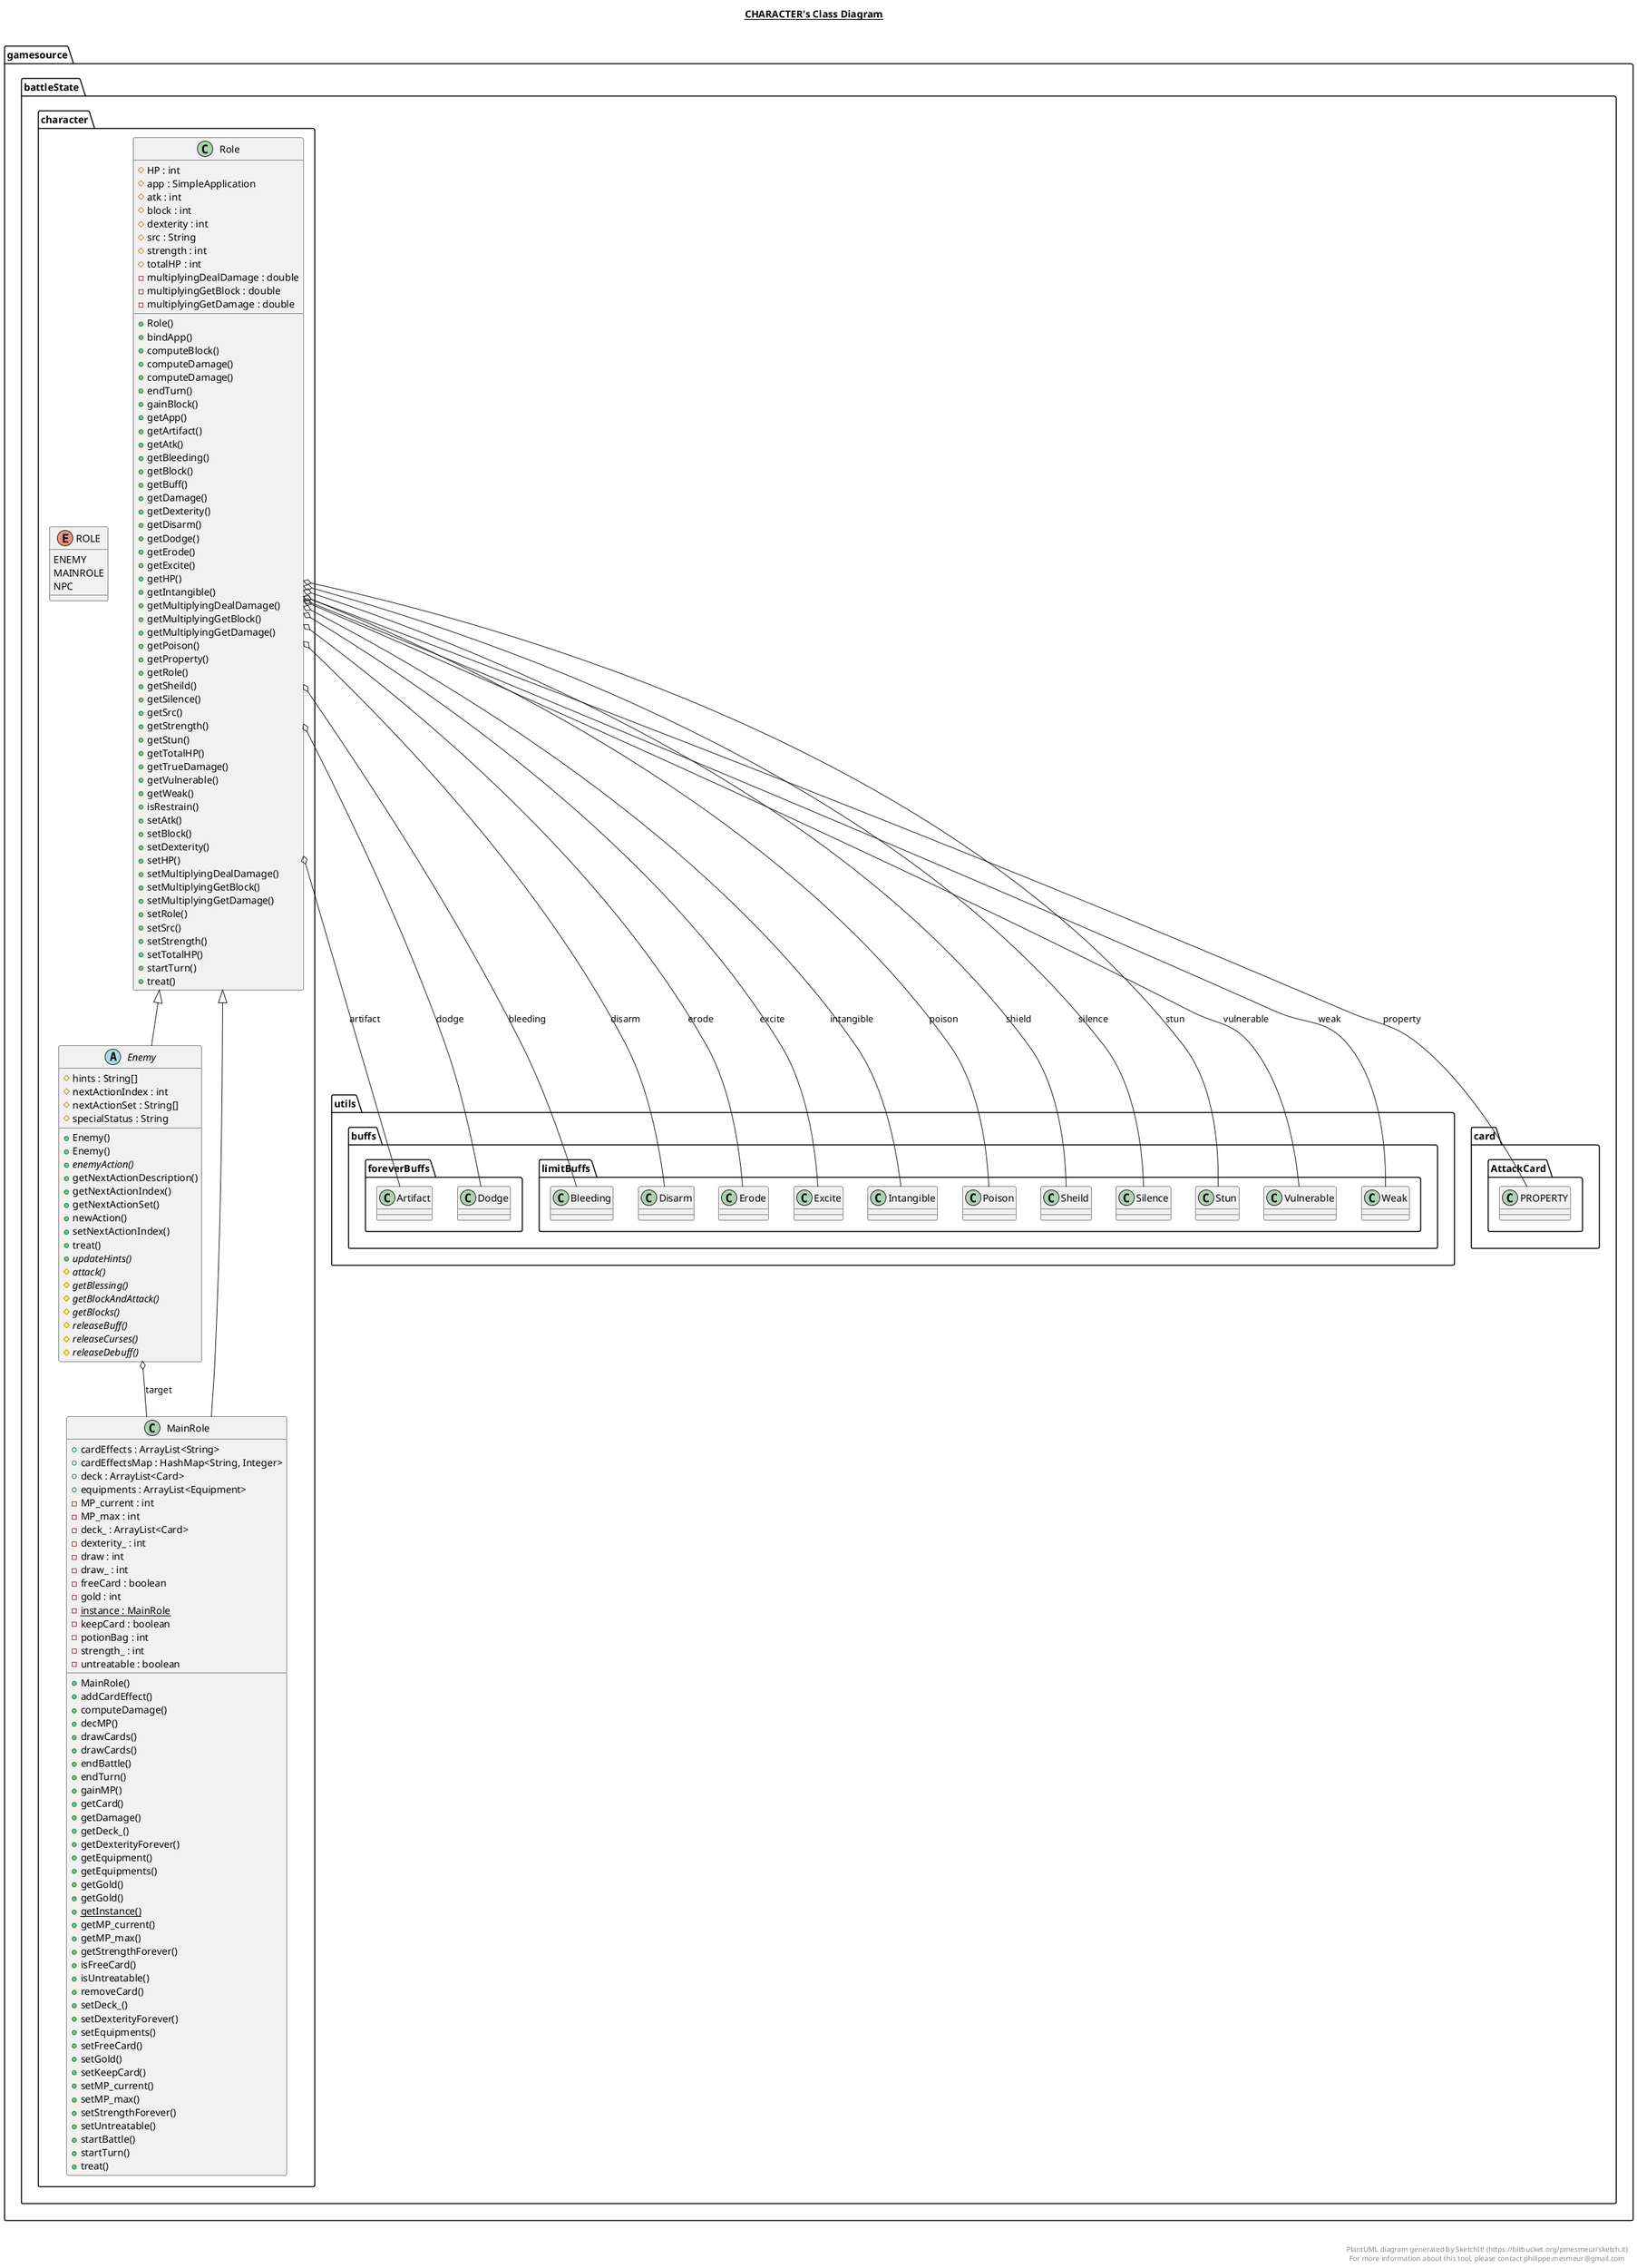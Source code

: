 @startuml

title __CHARACTER's Class Diagram__\n

  namespace gamesource {
    namespace battleState.character {
      abstract class gamesource.battleState.character.Enemy {
          # hints : String[]
          # nextActionIndex : int
          # nextActionSet : String[]
          # specialStatus : String
          + Enemy()
          + Enemy()
          {abstract} + enemyAction()
          + getNextActionDescription()
          + getNextActionIndex()
          + getNextActionSet()
          + newAction()
          + setNextActionIndex()
          + treat()
          {abstract} + updateHints()
          {abstract} # attack()
          {abstract} # getBlessing()
          {abstract} # getBlockAndAttack()
          {abstract} # getBlocks()
          {abstract} # releaseBuff()
          {abstract} # releaseCurses()
          {abstract} # releaseDebuff()
      }
    }
  }
  

  namespace gamesource {
    namespace battleState.character {
      class gamesource.battleState.character.MainRole {
          + cardEffects : ArrayList<String>
          + cardEffectsMap : HashMap<String, Integer>
          + deck : ArrayList<Card>
          + equipments : ArrayList<Equipment>
          - MP_current : int
          - MP_max : int
          - deck_ : ArrayList<Card>
          - dexterity_ : int
          - draw : int
          - draw_ : int
          - freeCard : boolean
          - gold : int
          {static} - instance : MainRole
          - keepCard : boolean
          - potionBag : int
          - strength_ : int
          - untreatable : boolean
          + MainRole()
          + addCardEffect()
          + computeDamage()
          + decMP()
          + drawCards()
          + drawCards()
          + endBattle()
          + endTurn()
          + gainMP()
          + getCard()
          + getDamage()
          + getDeck_()
          + getDexterityForever()
          + getEquipment()
          + getEquipments()
          + getGold()
          + getGold()
          {static} + getInstance()
          + getMP_current()
          + getMP_max()
          + getStrengthForever()
          + isFreeCard()
          + isUntreatable()
          + removeCard()
          + setDeck_()
          + setDexterityForever()
          + setEquipments()
          + setFreeCard()
          + setGold()
          + setKeepCard()
          + setMP_current()
          + setMP_max()
          + setStrengthForever()
          + setUntreatable()
          + startBattle()
          + startTurn()
          + treat()
      }
    }
  }
  

  namespace gamesource {
    namespace battleState.character {
      class gamesource.battleState.character.Role {
          # HP : int
          # app : SimpleApplication
          # atk : int
          # block : int
          # dexterity : int
          # src : String
          # strength : int
          # totalHP : int
          - multiplyingDealDamage : double
          - multiplyingGetBlock : double
          - multiplyingGetDamage : double
          + Role()
          + bindApp()
          + computeBlock()
          + computeDamage()
          + computeDamage()
          + endTurn()
          + gainBlock()
          + getApp()
          + getArtifact()
          + getAtk()
          + getBleeding()
          + getBlock()
          + getBuff()
          + getDamage()
          + getDexterity()
          + getDisarm()
          + getDodge()
          + getErode()
          + getExcite()
          + getHP()
          + getIntangible()
          + getMultiplyingDealDamage()
          + getMultiplyingGetBlock()
          + getMultiplyingGetDamage()
          + getPoison()
          + getProperty()
          + getRole()
          + getSheild()
          + getSilence()
          + getSrc()
          + getStrength()
          + getStun()
          + getTotalHP()
          + getTrueDamage()
          + getVulnerable()
          + getWeak()
          + isRestrain()
          + setAtk()
          + setBlock()
          + setDexterity()
          + setHP()
          + setMultiplyingDealDamage()
          + setMultiplyingGetBlock()
          + setMultiplyingGetDamage()
          + setRole()
          + setSrc()
          + setStrength()
          + setTotalHP()
          + startTurn()
          + treat()
      }
    }
  }
  

  namespace gamesource {
    namespace battleState.character {
      enum ROLE {
        ENEMY
        MAINROLE
        NPC
      }
    }
  }
  

  gamesource.battleState.character.Enemy -up-|> gamesource.battleState.character.Role
  gamesource.battleState.character.Enemy o-- gamesource.battleState.character.MainRole : target
  gamesource.battleState.character.MainRole -up-|> gamesource.battleState.character.Role
  gamesource.battleState.character.Role o-- gamesource.battleState.utils.buffs.foreverBuffs.Artifact : artifact
  gamesource.battleState.character.Role o-- gamesource.battleState.utils.buffs.limitBuffs.Bleeding : bleeding
  gamesource.battleState.character.Role o-- gamesource.battleState.utils.buffs.limitBuffs.Disarm : disarm
  gamesource.battleState.character.Role o-- gamesource.battleState.utils.buffs.foreverBuffs.Dodge : dodge
  gamesource.battleState.character.Role o-- gamesource.battleState.utils.buffs.limitBuffs.Erode : erode
  gamesource.battleState.character.Role o-- gamesource.battleState.utils.buffs.limitBuffs.Excite : excite
  gamesource.battleState.character.Role o-- gamesource.battleState.utils.buffs.limitBuffs.Intangible : intangible
  gamesource.battleState.character.Role o-- gamesource.battleState.utils.buffs.limitBuffs.Poison : poison
  gamesource.battleState.character.Role o-- gamesource.battleState.card.AttackCard.PROPERTY : property
  gamesource.battleState.character.Role o-- gamesource.battleState.character.Role.ROLE : role
  gamesource.battleState.character.Role o-- gamesource.battleState.utils.buffs.limitBuffs.Sheild : shield
  gamesource.battleState.character.Role o-- gamesource.battleState.utils.buffs.limitBuffs.Silence : silence
  gamesource.battleState.character.Role o-- gamesource.battleState.utils.buffs.limitBuffs.Stun : stun
  gamesource.battleState.character.Role o-- gamesource.battleState.utils.buffs.limitBuffs.Vulnerable : vulnerable
  gamesource.battleState.character.Role o-- gamesource.battleState.utils.buffs.limitBuffs.Weak : weak
  gamesource.battleState.character.Role +-down- gamesource.battleState.character.Role.ROLE


right footer


PlantUML diagram generated by SketchIt! (https://bitbucket.org/pmesmeur/sketch.it)
For more information about this tool, please contact philippe.mesmeur@gmail.com
endfooter

@enduml
